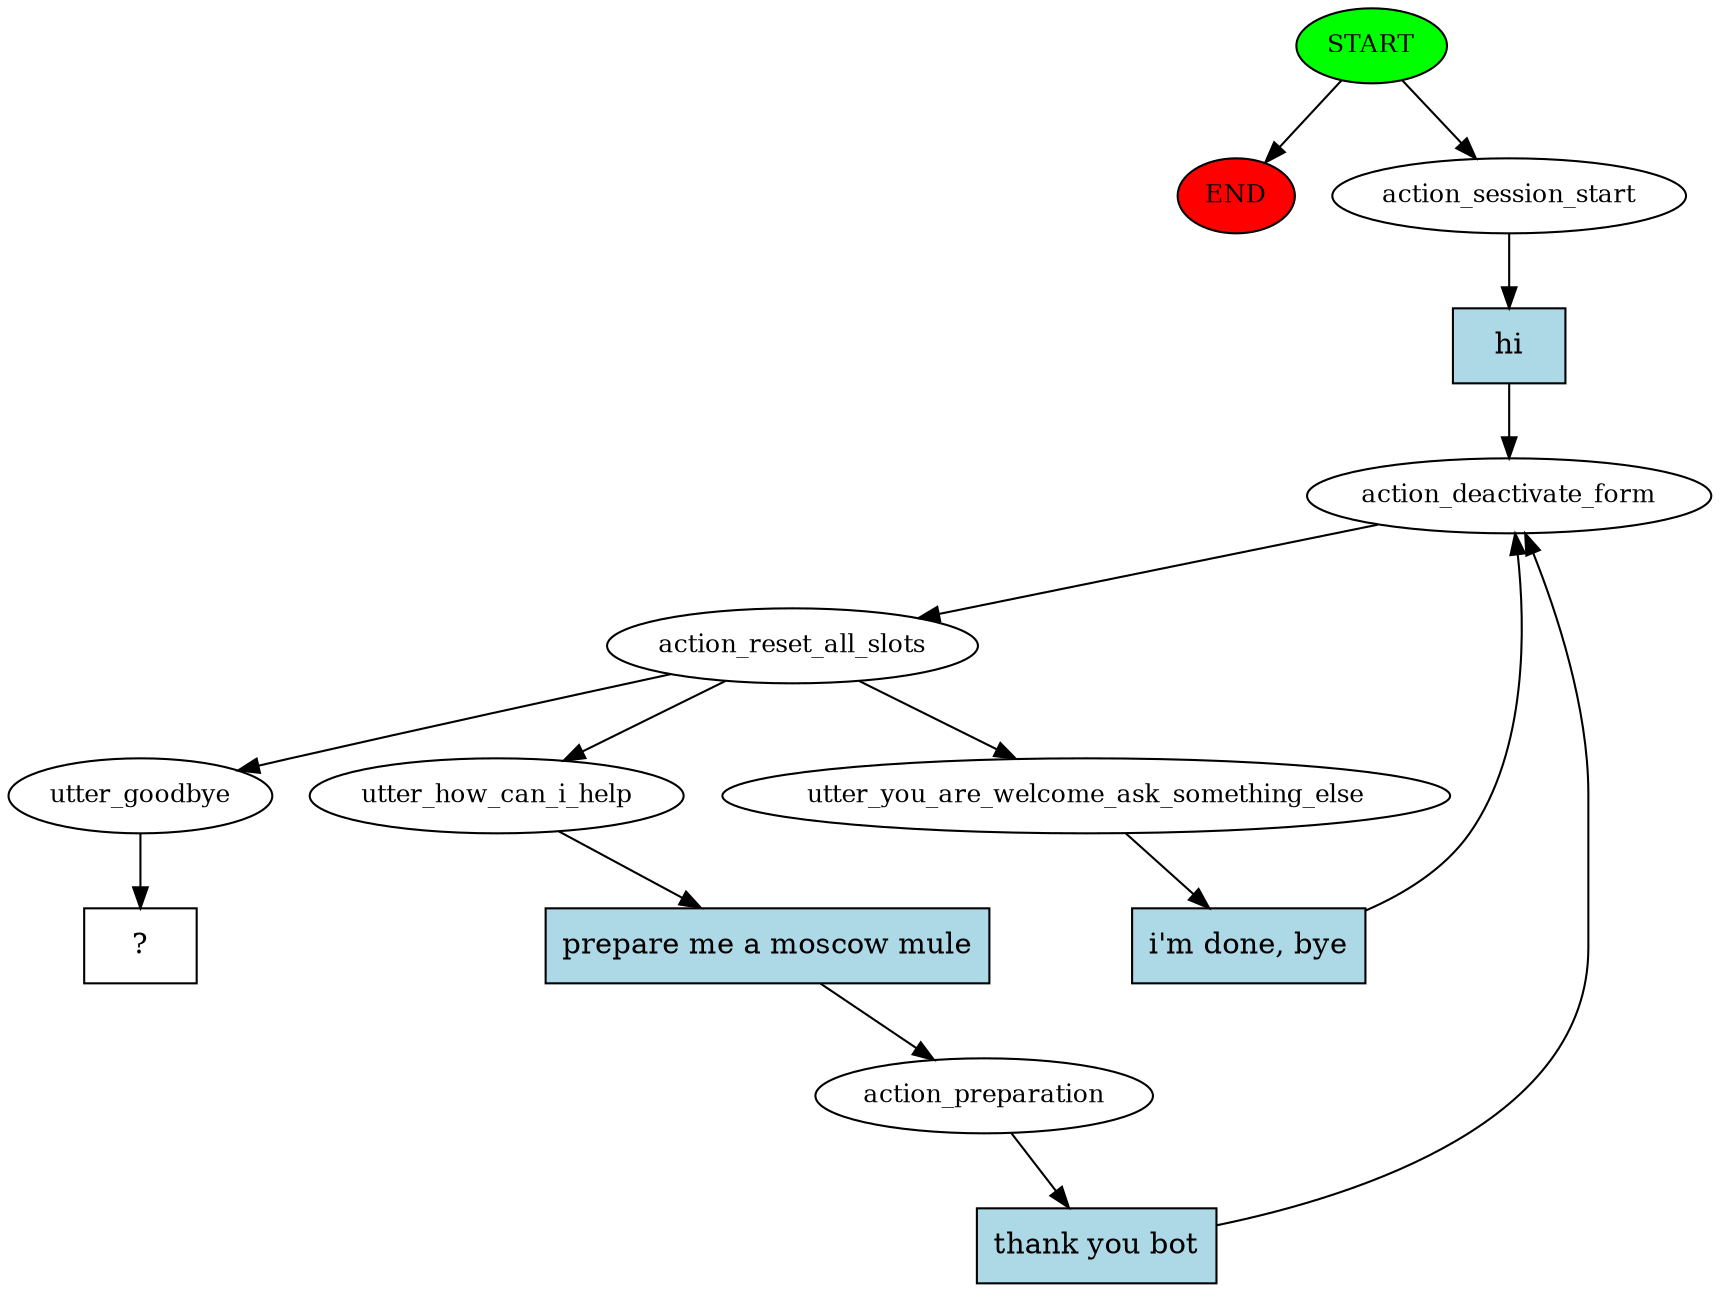 digraph  {
0 [class="start active", fillcolor=green, fontsize=12, label=START, style=filled];
"-1" [class=end, fillcolor=red, fontsize=12, label=END, style=filled];
1 [class=active, fontsize=12, label=action_session_start];
2 [class=active, fontsize=12, label=action_deactivate_form];
3 [class=active, fontsize=12, label=action_reset_all_slots];
4 [class=active, fontsize=12, label=utter_how_can_i_help];
5 [class=active, fontsize=12, label=action_preparation];
8 [class=active, fontsize=12, label=utter_you_are_welcome_ask_something_else];
11 [class=active, fontsize=12, label=utter_goodbye];
12 [class="intent dashed active", label="  ?  ", shape=rect];
13 [class="intent active", fillcolor=lightblue, label=hi, shape=rect, style=filled];
14 [class="intent active", fillcolor=lightblue, label="prepare me a moscow mule", shape=rect, style=filled];
15 [class="intent active", fillcolor=lightblue, label="thank you bot", shape=rect, style=filled];
16 [class="intent active", fillcolor=lightblue, label="i'm done, bye", shape=rect, style=filled];
0 -> "-1"  [class="", key=NONE, label=""];
0 -> 1  [class=active, key=NONE, label=""];
1 -> 13  [class=active, key=0];
2 -> 3  [class=active, key=NONE, label=""];
3 -> 4  [class=active, key=NONE, label=""];
3 -> 8  [class=active, key=NONE, label=""];
3 -> 11  [class=active, key=NONE, label=""];
4 -> 14  [class=active, key=0];
5 -> 15  [class=active, key=0];
8 -> 16  [class=active, key=0];
11 -> 12  [class=active, key=NONE, label=""];
13 -> 2  [class=active, key=0];
14 -> 5  [class=active, key=0];
15 -> 2  [class=active, key=0];
16 -> 2  [class=active, key=0];
}
